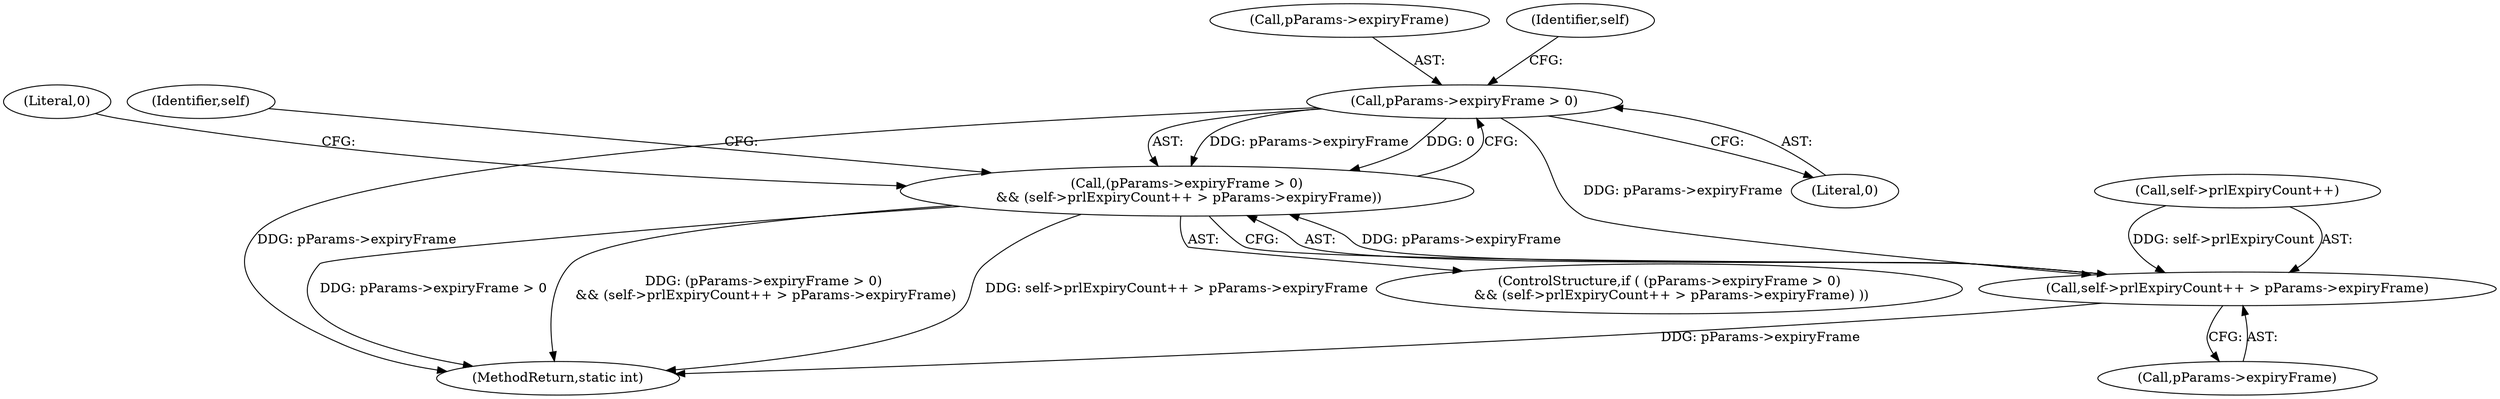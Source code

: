 digraph "0_Android_5d4405f601fa11a8955fd7611532c982420e4206@pointer" {
"1000627" [label="(Call,pParams->expiryFrame > 0)"];
"1000626" [label="(Call,(pParams->expiryFrame > 0)\n && (self->prlExpiryCount++ > pParams->expiryFrame))"];
"1000632" [label="(Call,self->prlExpiryCount++ > pParams->expiryFrame)"];
"1000637" [label="(Call,pParams->expiryFrame)"];
"1000631" [label="(Literal,0)"];
"1000628" [label="(Call,pParams->expiryFrame)"];
"1000635" [label="(Identifier,self)"];
"1000632" [label="(Call,self->prlExpiryCount++ > pParams->expiryFrame)"];
"1000626" [label="(Call,(pParams->expiryFrame > 0)\n && (self->prlExpiryCount++ > pParams->expiryFrame))"];
"1000625" [label="(ControlStructure,if ( (pParams->expiryFrame > 0)\n && (self->prlExpiryCount++ > pParams->expiryFrame) ))"];
"1000660" [label="(MethodReturn,static int)"];
"1000659" [label="(Literal,0)"];
"1000627" [label="(Call,pParams->expiryFrame > 0)"];
"1000633" [label="(Call,self->prlExpiryCount++)"];
"1000643" [label="(Identifier,self)"];
"1000627" -> "1000626"  [label="AST: "];
"1000627" -> "1000631"  [label="CFG: "];
"1000628" -> "1000627"  [label="AST: "];
"1000631" -> "1000627"  [label="AST: "];
"1000635" -> "1000627"  [label="CFG: "];
"1000626" -> "1000627"  [label="CFG: "];
"1000627" -> "1000660"  [label="DDG: pParams->expiryFrame"];
"1000627" -> "1000626"  [label="DDG: pParams->expiryFrame"];
"1000627" -> "1000626"  [label="DDG: 0"];
"1000627" -> "1000632"  [label="DDG: pParams->expiryFrame"];
"1000626" -> "1000625"  [label="AST: "];
"1000626" -> "1000632"  [label="CFG: "];
"1000632" -> "1000626"  [label="AST: "];
"1000643" -> "1000626"  [label="CFG: "];
"1000659" -> "1000626"  [label="CFG: "];
"1000626" -> "1000660"  [label="DDG: (pParams->expiryFrame > 0)\n && (self->prlExpiryCount++ > pParams->expiryFrame)"];
"1000626" -> "1000660"  [label="DDG: self->prlExpiryCount++ > pParams->expiryFrame"];
"1000626" -> "1000660"  [label="DDG: pParams->expiryFrame > 0"];
"1000632" -> "1000626"  [label="DDG: pParams->expiryFrame"];
"1000632" -> "1000637"  [label="CFG: "];
"1000633" -> "1000632"  [label="AST: "];
"1000637" -> "1000632"  [label="AST: "];
"1000632" -> "1000660"  [label="DDG: pParams->expiryFrame"];
"1000633" -> "1000632"  [label="DDG: self->prlExpiryCount"];
}
